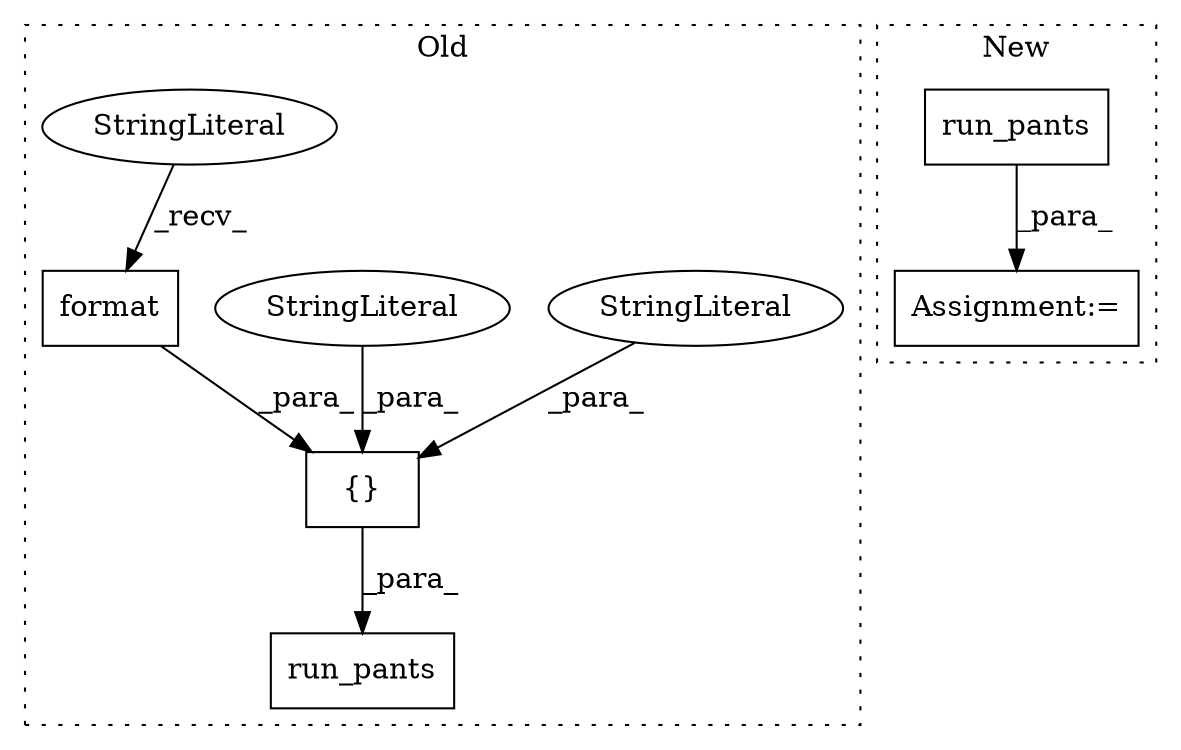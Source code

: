 digraph G {
subgraph cluster0 {
1 [label="{}" a="4" s="3753,3907" l="1,1" shape="box"];
3 [label="run_pants" a="32" s="3731,3908" l="10,1" shape="box"];
4 [label="StringLiteral" a="45" s="3859" l="48" shape="ellipse"];
5 [label="StringLiteral" a="45" s="3766" l="13" shape="ellipse"];
7 [label="format" a="32" s="3838,3857" l="7,1" shape="box"];
8 [label="StringLiteral" a="45" s="3799" l="38" shape="ellipse"];
label = "Old";
style="dotted";
}
subgraph cluster1 {
2 [label="run_pants" a="32" s="3731,3788" l="10,1" shape="box"];
6 [label="Assignment:=" a="7" s="3725" l="1" shape="box"];
label = "New";
style="dotted";
}
1 -> 3 [label="_para_"];
2 -> 6 [label="_para_"];
4 -> 1 [label="_para_"];
5 -> 1 [label="_para_"];
7 -> 1 [label="_para_"];
8 -> 7 [label="_recv_"];
}